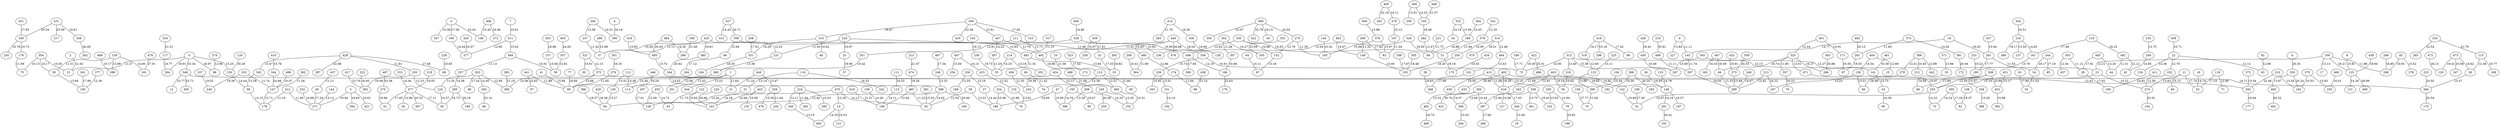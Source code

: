 graph G{
0--13 [label=11.27];
0--139 [label=15.25];
0--348 [label=15.34];
0--96 [label=16.97];
0--294 [label=19.91];
1--21 [label=11.64];
1--251 [label=12.43];
1--114 [label=13.06];
1--444 [label=13.25];
2--13 [label=12.54];
3--146 [label=10.43];
3--347 [label=15.38];
3--106 [label=17.06];
4--390 [label=16.16];
5--271 [label=10.94];
5--421 [label=16.02];
5--394 [label=19.84];
6--320 [label=26.35];
7--311 [label=10.81];
8--125 [label=15.81];
9--145 [label=11.11];
9--227 [label=13.84];
400--379 [label=14.11];
400--202 [label=22.18];
401--171 [label=10.91];
401--325 [label=12.24];
402--148 [label=10.82];
402--418 [label=18.29];
402--433 [label=29.90];
403--56 [label=10.19];
403--418 [label=11.06];
403--343 [label=12.91];
403--182 [label=18.85];
404--15 [label=12.69];
404--136 [label=14.54];
405--337 [label=24.63];
406--328 [label=14.80];
407--415 [label=10.13];
407--254 [label=15.56];
408--270 [label=16.04];
408--34 [label=19.15];
408--350 [label=32.07];
408--322 [label=33.79];
409--376 [label=13.98];
410--344 [label=15.76];
411--190 [label=24.82];
412--178 [label=11.19];
412--271 [label=11.90];
413--418 [label=11.66];
413--260 [label=13.10];
413--430 [label=18.95];
414--283 [label=11.70];
414--436 [label=16.30];
415--132 [label=12.52];
416--196 [label=21.51];
417--382 [label=23.70];
418--127 [label=10.06];
418--349 [label=17.63];
419--298 [label=10.16];
419--319 [label=14.17];
419--86 [label=17.34];
420--377 [label=16.07];
300--387 [label=10.44];
300--366 [label=14.07];
300--462 [label=15.52];
300--423 [label=30.70];
301--279 [label=16.16];
422--72 [label=18.30];
422--496 [label=25.31];
302--307 [label=11.28];
302--355 [label=14.27];
303--29 [label=11.12];
303--457 [label=12.34];
424--369 [label=15.13];
424--243 [label=19.38];
425--231 [label=12.25];
425--57 [label=15.59];
425--385 [label=16.61];
304--447 [label=15.91];
304--310 [label=16.67];
304--153 [label=17.65];
304--435 [label=22.56];
305--193 [label=18.48];
426--450 [label=19.43];
306--212 [label=10.45];
306--442 [label=12.99];
306--278 [label=13.31];
427--313 [label=14.43];
427--358 [label=20.71];
307--166 [label=10.66];
428--205 [label=11.81];
428--342 [label=15.47];
428--68 [label=17.48];
428--287 [label=22.08];
308--69 [label=11.00];
308--253 [label=12.25];
308--338 [label=13.37];
308--452 [label=23.66];
429--94 [label=16.36];
309--200 [label=13.91];
309--105 [label=14.25];
310--46 [label=10.62];
310--331 [label=14.29];
431--356 [label=19.61];
431--340 [label=20.54];
431--217 [label=25.09];
311--377 [label=12.69];
311--494 [label=15.02];
432--273 [label=10.91];
312--141 [label=12.27];
312--316 [label=13.40];
312--72 [label=14.05];
312--267 [label=15.38];
434--175 [label=10.43];
314--250 [label=10.95];
314--464 [label=12.46];
314--475 [label=18.51];
315--477 [label=14.04];
436--128 [label=19.66];
316--56 [label=10.62];
437--26 [label=11.12];
317--483 [label=11.13];
438--88 [label=21.14];
318--495 [label=15.83];
439--125 [label=18.94];
319--123 [label=12.60];
440--492 [label=11.91];
440--480 [label=15.63];
440--128 [label=18.54];
440--476 [label=28.48];
441--99 [label=11.88];
441--97 [label=23.63];
320--465 [label=13.87];
320--162 [label=20.24];
321--375 [label=12.13];
321--30 [label=15.81];
443--143 [label=14.68];
443--135 [label=16.09];
201--340 [label=17.93];
323--110 [label=17.02];
324--186 [label=10.06];
324--78 [label=13.96];
203--124 [label=11.35];
203--389 [label=12.80];
203--263 [label=14.05];
203--98 [label=17.24];
445--44 [label=14.45];
445--29 [label=17.81];
325--266 [label=10.27];
325--357 [label=11.85];
325--471 [label=13.51];
325--49 [label=16.74];
204--237 [label=13.58];
204--390 [label=14.51];
446--114 [label=19.29];
447--492 [label=11.70];
447--397 [label=14.22];
205--124 [label=12.23];
205--382 [label=16.98];
326--498 [label=12.04];
326--51 [label=16.00];
327--261 [label=15.94];
206--364 [label=16.41];
448--105 [label=21.07];
328--336 [label=10.00];
328--351 [label=12.91];
449--21 [label=11.16];
449--329 [label=13.47];
207--126 [label=17.61];
329--226 [label=11.64];
329--479 [label=15.58];
208--331 [label=17.61];
209--396 [label=13.29];
209--155 [label=14.33];
450--267 [label=10.48];
330--152 [label=10.68];
330--236 [label=12.62];
330--84 [label=14.55];
451--452 [label=13.17];
452--392 [label=15.96];
210--162 [label=13.34];
210--292 [label=22.46];
331--194 [label=18.35];
211--236 [label=10.63];
211--492 [label=11.71];
211--57 [label=13.72];
332--180 [label=13.09];
332--24 [label=14.19];
453--157 [label=16.86];
333--147 [label=11.74];
333--240 [label=19.38];
454--216 [label=16.51];
455--126 [label=12.09];
455--63 [label=14.72];
213--299 [label=12.42];
213--197 [label=16.22];
334--117 [label=21.51];
335--79 [label=12.84];
335--102 [label=13.03];
214--353 [label=13.19];
214--55 [label=14.25];
456--243 [label=21.35];
336--72 [label=10.91];
336--239 [label=15.74];
215--474 [label=21.07];
458--22 [label=10.71];
337--59 [label=12.81];
216--137 [label=13.50];
216--161 [label=14.83];
216--380 [label=19.17];
459--258 [label=10.67];
459--32 [label=11.61];
338--388 [label=13.28];
339--387 [label=12.94];
339--361 [label=13.75];
339--102 [label=18.43];
218--477 [label=16.05];
219--489 [label=35.81];
460--255 [label=16.01];
461--141 [label=10.38];
340--176 [label=10.73];
340--230 [label=23.76];
462--469 [label=18.70];
341--185 [label=17.89];
220--143 [label=26.66];
221--84 [label=11.73];
342--58 [label=13.38];
463--149 [label=14.67];
100--72 [label=17.71];
464--101 [label=13.43];
343--366 [label=12.66];
101--268 [label=17.09];
222--382 [label=16.93];
223--384 [label=10.55];
465--491 [label=26.52];
344--147 [label=24.88];
224--285 [label=11.84];
224--346 [label=12.11];
224--280 [label=15.03];
345--23 [label=12.15];
345--267 [label=13.09];
466--146 [label=15.45];
466--272 [label=16.46];
103--256 [label=19.13];
346--493 [label=13.15];
225--123 [label=13.11];
104--260 [label=15.34];
467--246 [label=17.34];
468--289 [label=10.17];
105--282 [label=18.46];
106--377 [label=14.44];
348--384 [label=14.71];
348--12 [label=23.77];
348--393 [label=25.71];
228--68 [label=10.65];
349--19 [label=13.49];
107--240 [label=19.02];
229--25 [label=10.97];
229--231 [label=11.45];
229--498 [label=11.46];
108--52 [label=17.93];
109--288 [label=11.88];
109--23 [label=12.21];
109--17 [label=13.13];
109--125 [label=18.21];
470--14 [label=12.26];
470--92 [label=14.13];
470--126 [label=14.24];
471--253 [label=10.97];
351--360 [label=10.42];
472--129 [label=26.13];
473--247 [label=10.58];
473--28 [label=16.62];
473--129 [label=19.41];
231--360 [label=13.36];
110--369 [label=13.21];
110--74 [label=14.39];
110--65 [label=21.66];
352--355 [label=23.59];
232--271 [label=14.88];
111--113 [label=16.52];
474--485 [label=19.26];
354--13 [label=10.05];
354--75 [label=10.13];
354--50 [label=10.17];
233--195 [label=10.22];
112--114 [label=14.49];
112--130 [label=15.01];
113--196 [label=14.11];
234--115 [label=21.79];
234--265 [label=22.54];
477--20 [label=12.86];
477--95 [label=17.11];
477--61 [label=17.65];
477--367 [label=20.33];
235--249 [label=13.75];
356--262 [label=26.49];
357--76 [label=16.23];
115--28 [label=12.38];
115--169 [label=16.77];
478--181 [label=27.91];
237--57 [label=11.42];
116--31 [label=13.14];
116--242 [label=16.52];
358--483 [label=15.93];
358--66 [label=15.94];
238--188 [label=13.35];
238--27 [label=15.19];
117--294 [label=16.77];
359--273 [label=20.33];
239--151 [label=13.01];
239--163 [label=15.92];
118--161 [label=17.49];
118--481 [label=18.10];
119--71 [label=12.89];
119--53 [label=17.53];
10--173 [label=21.58];
11--40 [label=15.15];
11--274 [label=15.83];
11--53 [label=17.74];
14--493 [label=14.35];
14--121 [label=16.53];
16--53 [label=14.74];
18--145 [label=14.77];
18--261 [label=16.43];
480--364 [label=11.89];
480--174 [label=12.84];
360--99 [label=14.36];
360--398 [label=14.43];
481--44 [label=11.31];
481--42 [label=12.12];
482--281 [label=20.15];
483--55 [label=11.01];
483--33 [label=13.84];
362--147 [label=11.26];
241--378 [label=12.25];
120--139 [label=30.20];
484--290 [label=14.30];
484--495 [label=20.45];
363--266 [label=20.86];
122--143 [label=10.65];
122--63 [label=11.75];
485--92 [label=11.22];
485--196 [label=12.04];
123--260 [label=13.98];
486--57 [label=13.98];
244--85 [label=17.19];
244--54 [label=20.17];
365--33 [label=18.82];
124--95 [label=14.57];
245--155 [label=12.45];
245--259 [label=20.36];
366--284 [label=15.03];
487--275 [label=33.38];
246--398 [label=13.25];
125--131 [label=14.26];
125--490 [label=28.99];
488--369 [label=21.06];
489--297 [label=11.11];
368--182 [label=19.30];
368--293 [label=20.20];
369--155 [label=15.51];
248--299 [label=14.67];
249--42 [label=14.85];
22--93 [label=12.14];
22--252 [label=12.70];
22--134 [label=14.36];
23--274 [label=10.22];
23--253 [label=15.10];
25--37 [label=19.90];
26--271 [label=17.24];
27--186 [label=14.44];
28--384 [label=13.37];
29--190 [label=17.83];
370--162 [label=10.53];
370--255 [label=15.83];
250--193 [label=18.20];
492--173 [label=18.86];
371--35 [label=13.96];
130--94 [label=13.27];
372--292 [label=13.34];
494--257 [label=11.13];
494--59 [label=15.91];
373--281 [label=11.60];
373--391 [label=14.04];
252--274 [label=12.58];
253--73 [label=14.22];
253--52 [label=14.97];
132--78 [label=13.91];
374--96 [label=12.96];
495--164 [label=13.74];
375--292 [label=12.41];
375--389 [label=14.56];
375--99 [label=15.68];
133--148 [label=14.79];
376--83 [label=15.97];
376--183 [label=15.98];
497--165 [label=16.33];
497--49 [label=18.39];
498--166 [label=12.19];
498--399 [label=17.84];
256--55 [label=19.73];
499--147 [label=10.07];
257--295 [label=14.38];
378--51 [label=11.84];
136--80 [label=13.51];
136--197 [label=15.23];
379--167 [label=15.12];
138--82 [label=18.37];
139--58 [label=14.44];
31--143 [label=14.18];
32--33 [label=17.33];
35--69 [label=14.56];
36--148 [label=18.50];
38--268 [label=18.63];
39--92 [label=12.54];
39--186 [label=13.01];
260--70 [label=11.64];
381--92 [label=15.53];
140--183 [label=10.32];
261--54 [label=11.54];
261--195 [label=17.77];
141--43 [label=13.73];
383--389 [label=21.19];
384--170 [label=20.54];
263--48 [label=23.10];
142--52 [label=19.46];
264--180 [label=10.45];
385--164 [label=20.62];
144--271 [label=14.13];
386--94 [label=18.57];
387--296 [label=17.66];
145--297 [label=11.74];
147--178 [label=13.71];
148--291 [label=14.16];
148--187 [label=18.57];
269--149 [label=11.32];
269--83 [label=17.82];
149--193 [label=13.00];
41--99 [label=15.94];
43--90 [label=14.39];
45--288 [label=10.05];
45--276 [label=15.52];
47--396 [label=10.90];
47--186 [label=14.68];
49--299 [label=11.33];
270--183 [label=11.29];
270--152 [label=12.78];
391--172 [label=20.04];
150--396 [label=14.79];
150--89 [label=16.47];
151--192 [label=14.10];
152--67 [label=13.18];
273--299 [label=13.48];
274--154 [label=23.01];
395--73 [label=14.24];
395--82 [label=17.29];
275--61 [label=19.98];
397--55 [label=11.25];
277--185 [label=12.30];
398--94 [label=12.42];
398--92 [label=14.02];
398--160 [label=20.40];
156--70 [label=27.77];
278--80 [label=16.06];
157--59 [label=15.66];
279--99 [label=11.85];
158--196 [label=14.26];
159--50 [label=11.51];
159--289 [label=13.99];
159--181 [label=14.00];
50--185 [label=13.94];
51--175 [label=18.19];
54--91 [label=11.22];
58--178 [label=14.15];
281--87 [label=19.03];
282--84 [label=12.47];
161--195 [label=13.78];
286--288 [label=16.85];
166--179 [label=23.63];
167--83 [label=11.04];
168--290 [label=21.40];
60--74 [label=11.42];
62--93 [label=12.86];
64--67 [label=10.11];
66--184 [label=17.12];
291--191 [label=34.41];
292--177 [label=10.64];
171--87 [label=16.50];
174--88 [label=11.64];
295--95 [label=14.73];
295--199 [label=20.19];
176--75 [label=11.99];
297--299 [label=16.05];
77--99 [label=18.69];
79--198 [label=20.92];
180--84 [label=16.88];
189--193 [label=17.67];
81--91 [label=17.85];
}